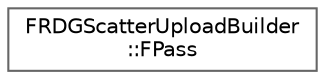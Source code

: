 digraph "Graphical Class Hierarchy"
{
 // INTERACTIVE_SVG=YES
 // LATEX_PDF_SIZE
  bgcolor="transparent";
  edge [fontname=Helvetica,fontsize=10,labelfontname=Helvetica,labelfontsize=10];
  node [fontname=Helvetica,fontsize=10,shape=box,height=0.2,width=0.4];
  rankdir="LR";
  Node0 [id="Node000000",label="FRDGScatterUploadBuilder\l::FPass",height=0.2,width=0.4,color="grey40", fillcolor="white", style="filled",URL="$d5/dc3/structFRDGScatterUploadBuilder_1_1FPass.html",tooltip=" "];
}
